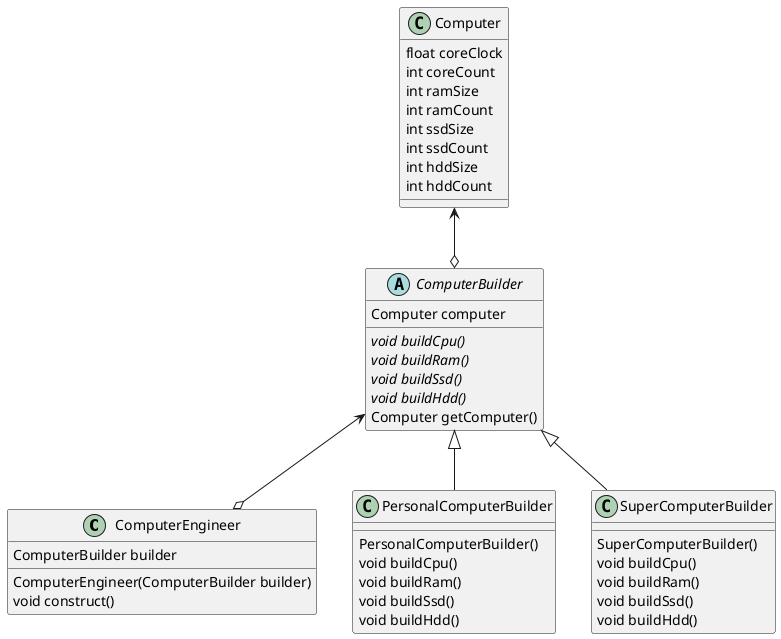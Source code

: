 @startuml

class ComputerEngineer {
	ComputerBuilder builder

	ComputerEngineer(ComputerBuilder builder)
	void construct()
}

abstract class ComputerBuilder {
	Computer computer

	{abstract} void buildCpu()
	{abstract} void buildRam()
	{abstract} void buildSsd()
	{abstract} void buildHdd()
	Computer getComputer()
}

class Computer {
    float coreClock
    int coreCount
    int ramSize
    int ramCount
    int ssdSize
    int ssdCount
    int hddSize
    int hddCount
}

class PersonalComputerBuilder {
	PersonalComputerBuilder()
	void buildCpu()
	void buildRam()
	void buildSsd()
	void buildHdd()
}

class SuperComputerBuilder {
	SuperComputerBuilder()
	void buildCpu()
	void buildRam()
	void buildSsd()
	void buildHdd()
}

Computer <--o ComputerBuilder
ComputerBuilder <--o ComputerEngineer
ComputerBuilder <|-- PersonalComputerBuilder
ComputerBuilder <|-- SuperComputerBuilder


@enduml